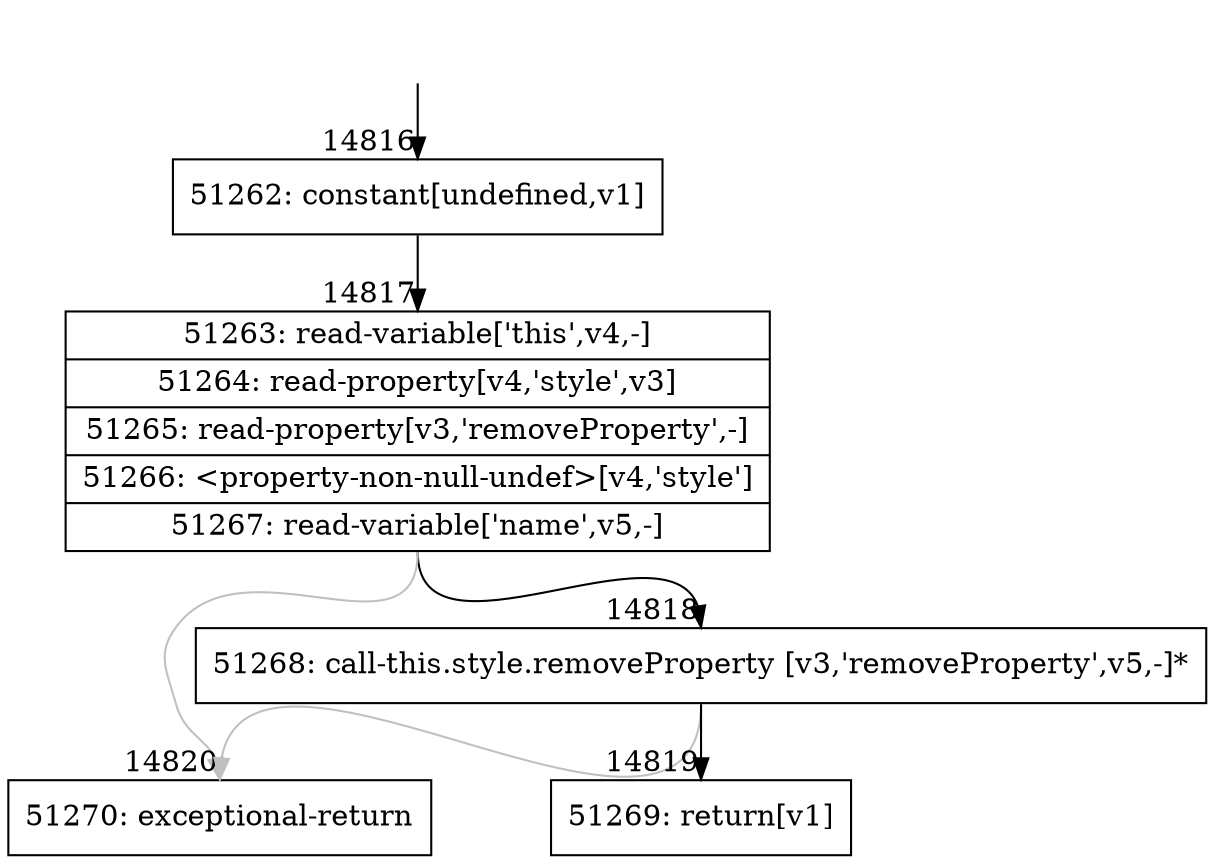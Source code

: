 digraph {
rankdir="TD"
BB_entry1380[shape=none,label=""];
BB_entry1380 -> BB14816 [tailport=s, headport=n, headlabel="    14816"]
BB14816 [shape=record label="{51262: constant[undefined,v1]}" ] 
BB14816 -> BB14817 [tailport=s, headport=n, headlabel="      14817"]
BB14817 [shape=record label="{51263: read-variable['this',v4,-]|51264: read-property[v4,'style',v3]|51265: read-property[v3,'removeProperty',-]|51266: \<property-non-null-undef\>[v4,'style']|51267: read-variable['name',v5,-]}" ] 
BB14817 -> BB14818 [tailport=s, headport=n, headlabel="      14818"]
BB14817 -> BB14820 [tailport=s, headport=n, color=gray, headlabel="      14820"]
BB14818 [shape=record label="{51268: call-this.style.removeProperty [v3,'removeProperty',v5,-]*}" ] 
BB14818 -> BB14819 [tailport=s, headport=n, headlabel="      14819"]
BB14818 -> BB14820 [tailport=s, headport=n, color=gray]
BB14819 [shape=record label="{51269: return[v1]}" ] 
BB14820 [shape=record label="{51270: exceptional-return}" ] 
//#$~ 8759
}
